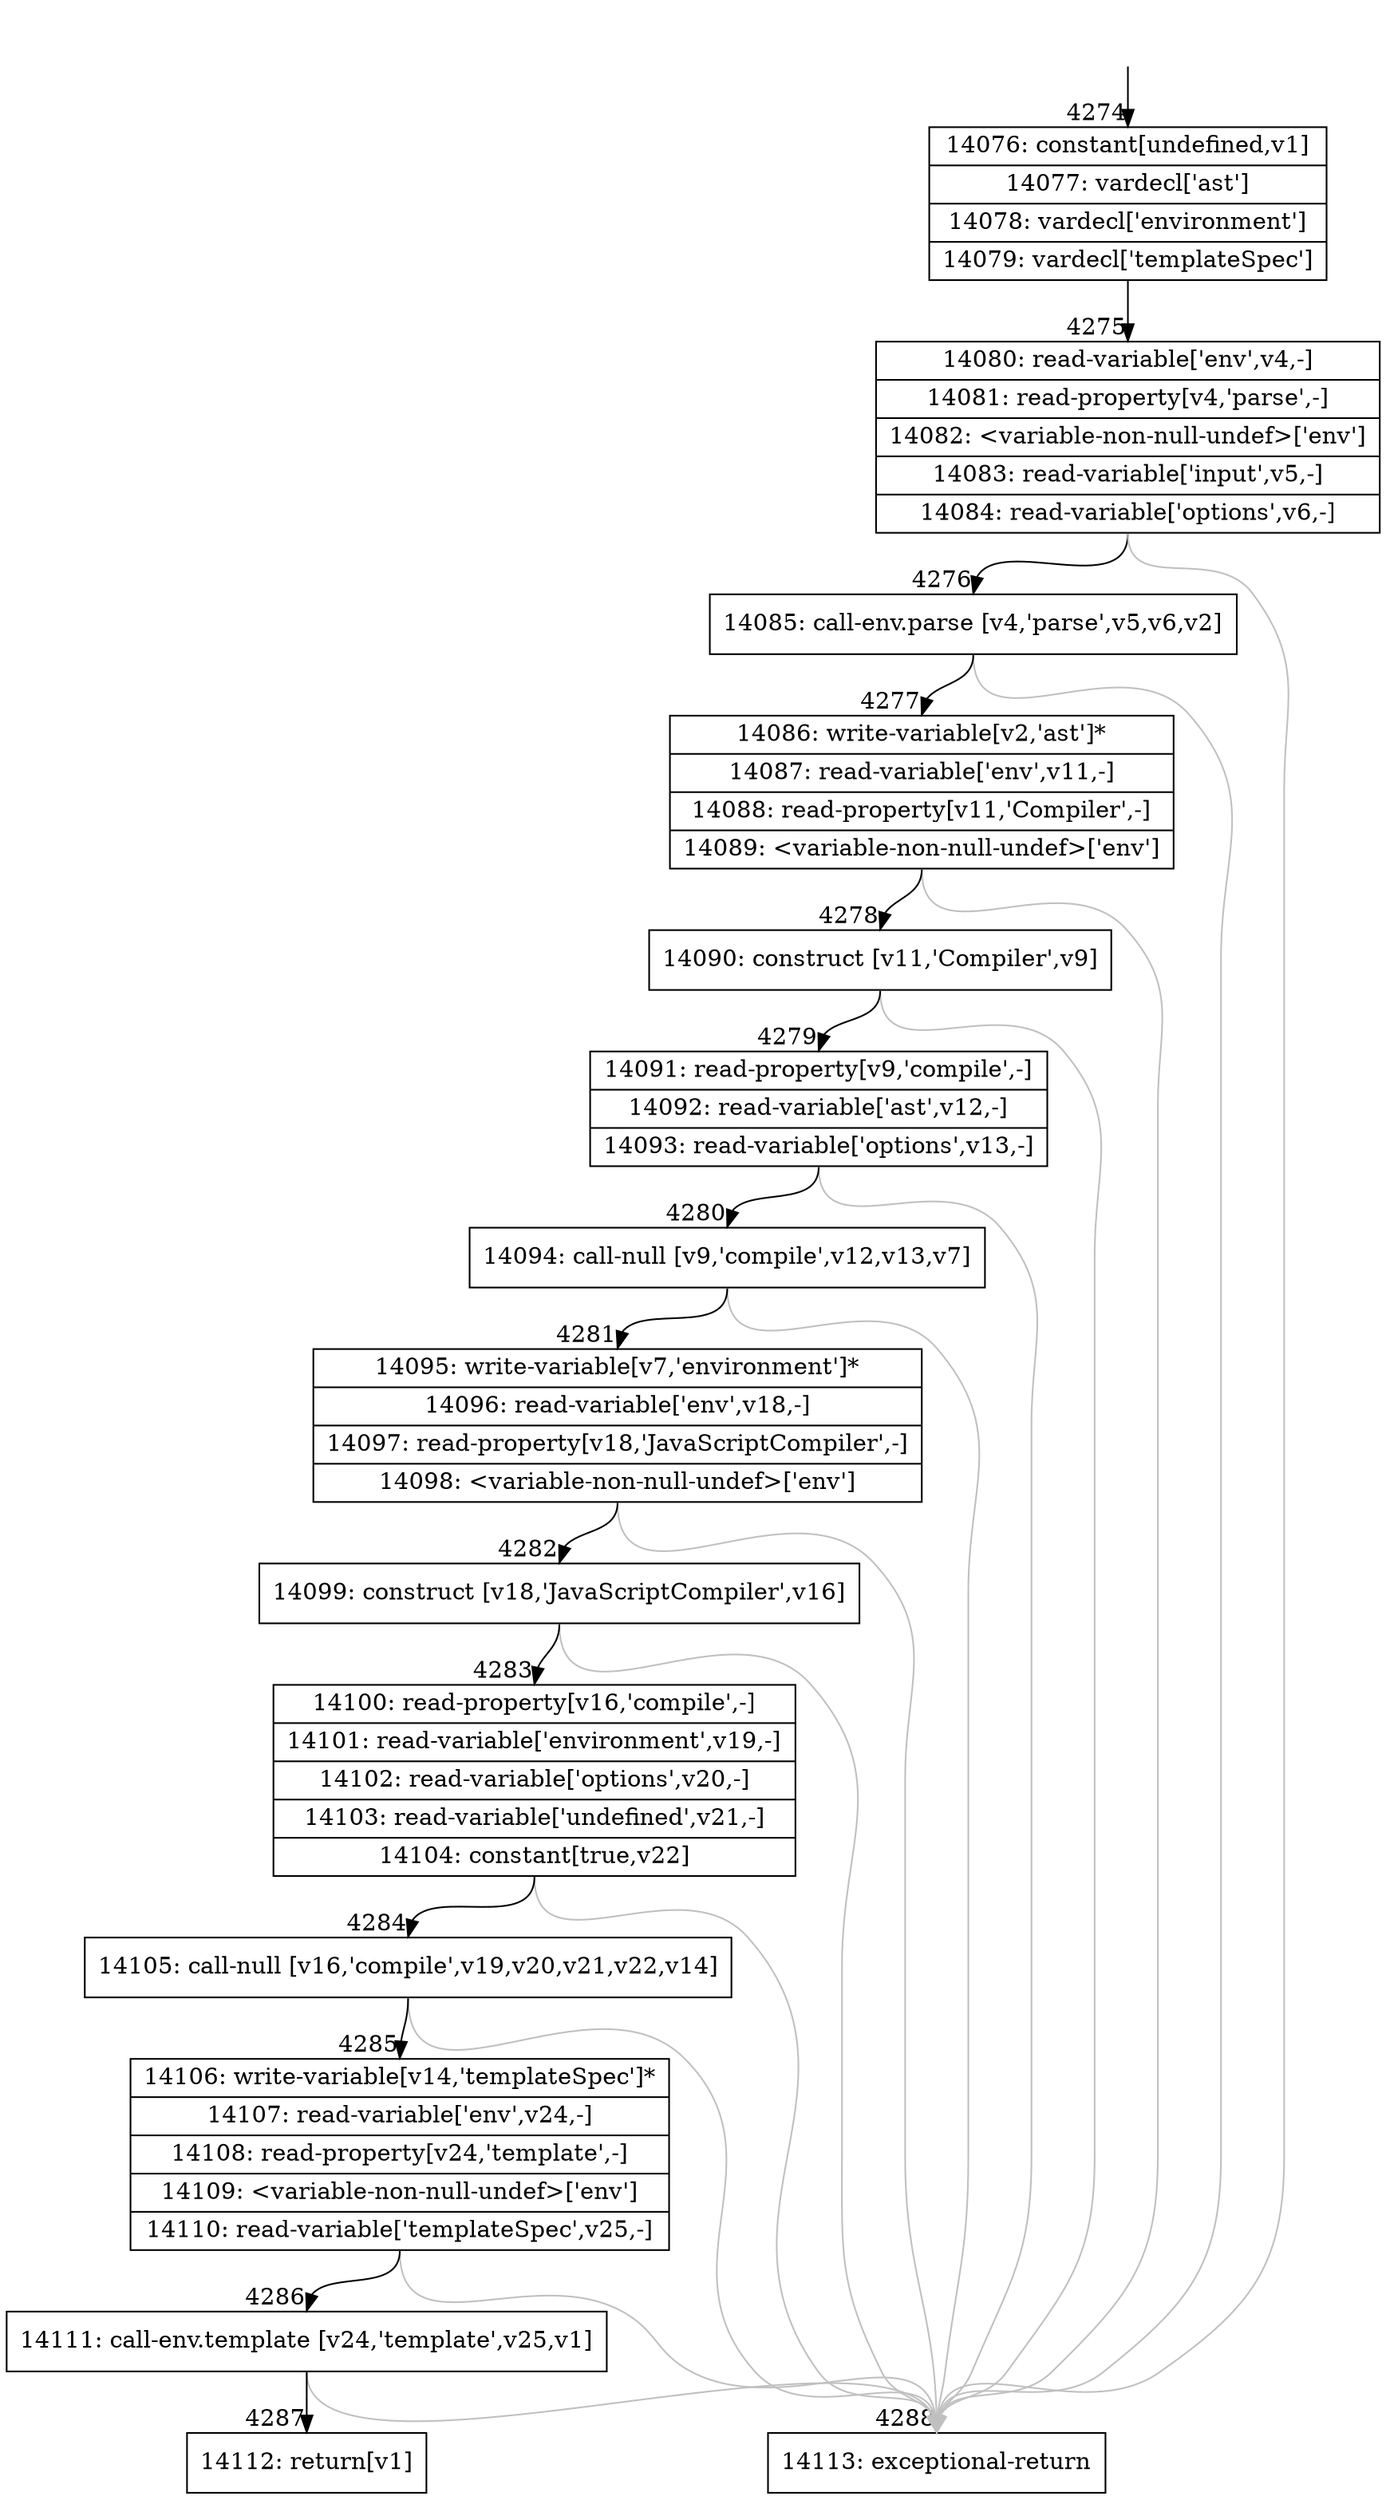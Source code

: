 digraph {
rankdir="TD"
BB_entry177[shape=none,label=""];
BB_entry177 -> BB4274 [tailport=s, headport=n, headlabel="    4274"]
BB4274 [shape=record label="{14076: constant[undefined,v1]|14077: vardecl['ast']|14078: vardecl['environment']|14079: vardecl['templateSpec']}" ] 
BB4274 -> BB4275 [tailport=s, headport=n, headlabel="      4275"]
BB4275 [shape=record label="{14080: read-variable['env',v4,-]|14081: read-property[v4,'parse',-]|14082: \<variable-non-null-undef\>['env']|14083: read-variable['input',v5,-]|14084: read-variable['options',v6,-]}" ] 
BB4275 -> BB4276 [tailport=s, headport=n, headlabel="      4276"]
BB4275 -> BB4288 [tailport=s, headport=n, color=gray, headlabel="      4288"]
BB4276 [shape=record label="{14085: call-env.parse [v4,'parse',v5,v6,v2]}" ] 
BB4276 -> BB4277 [tailport=s, headport=n, headlabel="      4277"]
BB4276 -> BB4288 [tailport=s, headport=n, color=gray]
BB4277 [shape=record label="{14086: write-variable[v2,'ast']*|14087: read-variable['env',v11,-]|14088: read-property[v11,'Compiler',-]|14089: \<variable-non-null-undef\>['env']}" ] 
BB4277 -> BB4278 [tailport=s, headport=n, headlabel="      4278"]
BB4277 -> BB4288 [tailport=s, headport=n, color=gray]
BB4278 [shape=record label="{14090: construct [v11,'Compiler',v9]}" ] 
BB4278 -> BB4279 [tailport=s, headport=n, headlabel="      4279"]
BB4278 -> BB4288 [tailport=s, headport=n, color=gray]
BB4279 [shape=record label="{14091: read-property[v9,'compile',-]|14092: read-variable['ast',v12,-]|14093: read-variable['options',v13,-]}" ] 
BB4279 -> BB4280 [tailport=s, headport=n, headlabel="      4280"]
BB4279 -> BB4288 [tailport=s, headport=n, color=gray]
BB4280 [shape=record label="{14094: call-null [v9,'compile',v12,v13,v7]}" ] 
BB4280 -> BB4281 [tailport=s, headport=n, headlabel="      4281"]
BB4280 -> BB4288 [tailport=s, headport=n, color=gray]
BB4281 [shape=record label="{14095: write-variable[v7,'environment']*|14096: read-variable['env',v18,-]|14097: read-property[v18,'JavaScriptCompiler',-]|14098: \<variable-non-null-undef\>['env']}" ] 
BB4281 -> BB4282 [tailport=s, headport=n, headlabel="      4282"]
BB4281 -> BB4288 [tailport=s, headport=n, color=gray]
BB4282 [shape=record label="{14099: construct [v18,'JavaScriptCompiler',v16]}" ] 
BB4282 -> BB4283 [tailport=s, headport=n, headlabel="      4283"]
BB4282 -> BB4288 [tailport=s, headport=n, color=gray]
BB4283 [shape=record label="{14100: read-property[v16,'compile',-]|14101: read-variable['environment',v19,-]|14102: read-variable['options',v20,-]|14103: read-variable['undefined',v21,-]|14104: constant[true,v22]}" ] 
BB4283 -> BB4284 [tailport=s, headport=n, headlabel="      4284"]
BB4283 -> BB4288 [tailport=s, headport=n, color=gray]
BB4284 [shape=record label="{14105: call-null [v16,'compile',v19,v20,v21,v22,v14]}" ] 
BB4284 -> BB4285 [tailport=s, headport=n, headlabel="      4285"]
BB4284 -> BB4288 [tailport=s, headport=n, color=gray]
BB4285 [shape=record label="{14106: write-variable[v14,'templateSpec']*|14107: read-variable['env',v24,-]|14108: read-property[v24,'template',-]|14109: \<variable-non-null-undef\>['env']|14110: read-variable['templateSpec',v25,-]}" ] 
BB4285 -> BB4286 [tailport=s, headport=n, headlabel="      4286"]
BB4285 -> BB4288 [tailport=s, headport=n, color=gray]
BB4286 [shape=record label="{14111: call-env.template [v24,'template',v25,v1]}" ] 
BB4286 -> BB4287 [tailport=s, headport=n, headlabel="      4287"]
BB4286 -> BB4288 [tailport=s, headport=n, color=gray]
BB4287 [shape=record label="{14112: return[v1]}" ] 
BB4288 [shape=record label="{14113: exceptional-return}" ] 
//#$~ 2399
}
